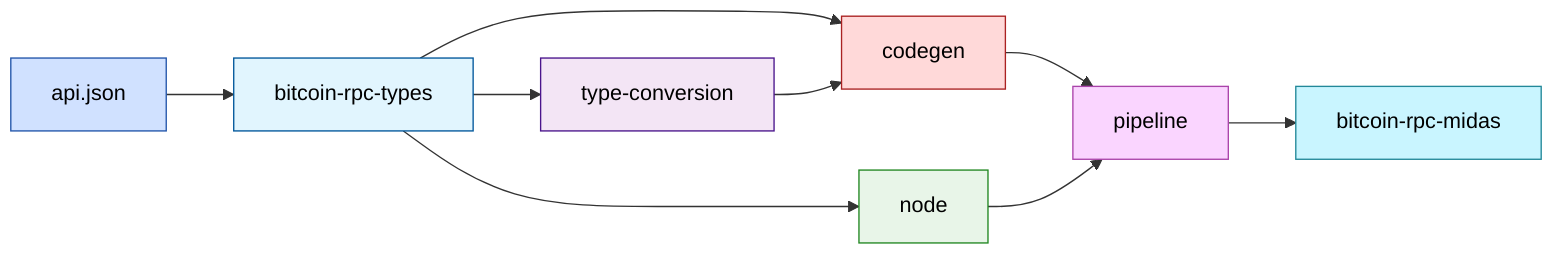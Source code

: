 flowchart LR
  API_JSON["api.json"]:::api --> BitcoinRpcTypes["bitcoin-rpc-types"]:::core
  
  BitcoinRpcTypes --> TypeConversion["type-conversion"]:::registry
  BitcoinRpcTypes --> Codegen["codegen"]:::codegen
  BitcoinRpcTypes --> Node["node"]:::node
  
  TypeConversion --> Codegen
  Codegen --> Pipeline["pipeline"]:::pipeline
  Pipeline --> BitcoinRpcMidas["bitcoin-rpc-midas"]:::midas

  Node --> Pipeline

  classDef api       fill:#d0e1ff,stroke:#2255aa,color:#000;
  classDef core      fill:#e1f5fe,stroke:#01579b,color:#000;
  classDef registry  fill:#f3e5f5,stroke:#4a148c,color:#000;
  classDef codegen   fill:#ffd9d9,stroke:#aa2222,color:#000;
  classDef pipeline  fill:#fad5ff,stroke:#aa44aa,color:#000;
  classDef midas     fill:#c9f5ff,stroke:#228899,color:#000;
  classDef node      fill:#e8f5e8,stroke:#228822,color:#000;